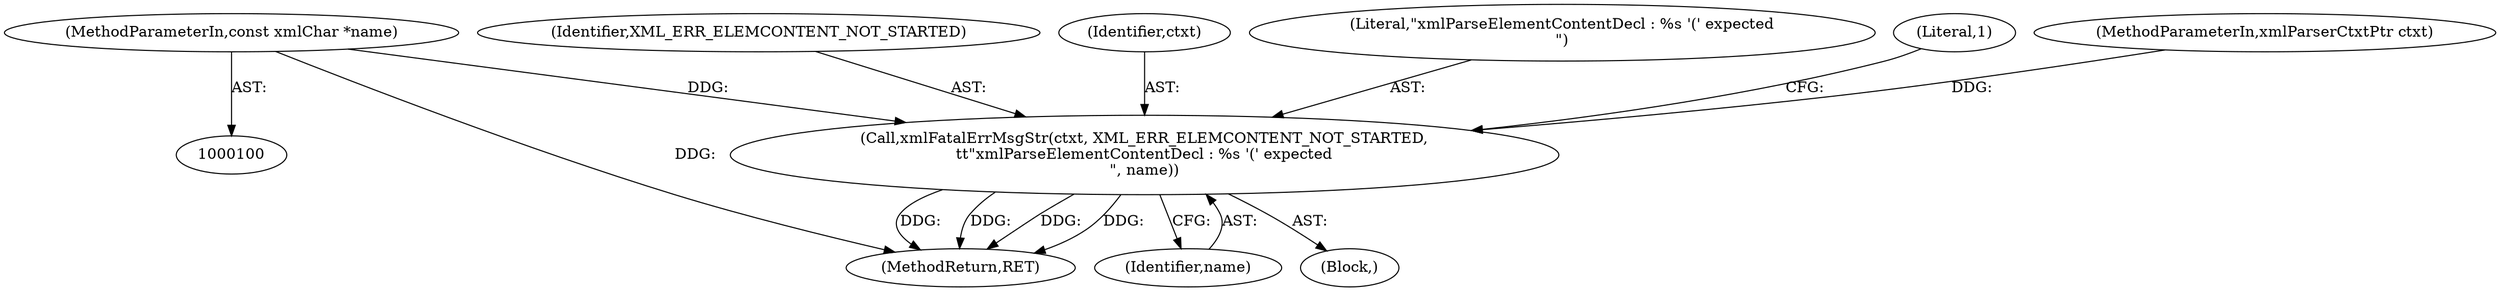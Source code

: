 digraph "0_Chrome_d0947db40187f4708c58e64cbd6013faf9eddeed_15@pointer" {
"1000102" [label="(MethodParameterIn,const xmlChar *name)"];
"1000127" [label="(Call,xmlFatalErrMsgStr(ctxt, XML_ERR_ELEMCONTENT_NOT_STARTED,\n\t\t\"xmlParseElementContentDecl : %s '(' expected\n\", name))"];
"1000129" [label="(Identifier,XML_ERR_ELEMCONTENT_NOT_STARTED)"];
"1000126" [label="(Block,)"];
"1000128" [label="(Identifier,ctxt)"];
"1000184" [label="(MethodReturn,RET)"];
"1000131" [label="(Identifier,name)"];
"1000130" [label="(Literal,\"xmlParseElementContentDecl : %s '(' expected\n\")"];
"1000127" [label="(Call,xmlFatalErrMsgStr(ctxt, XML_ERR_ELEMCONTENT_NOT_STARTED,\n\t\t\"xmlParseElementContentDecl : %s '(' expected\n\", name))"];
"1000134" [label="(Literal,1)"];
"1000101" [label="(MethodParameterIn,xmlParserCtxtPtr ctxt)"];
"1000102" [label="(MethodParameterIn,const xmlChar *name)"];
"1000102" -> "1000100"  [label="AST: "];
"1000102" -> "1000184"  [label="DDG: "];
"1000102" -> "1000127"  [label="DDG: "];
"1000127" -> "1000126"  [label="AST: "];
"1000127" -> "1000131"  [label="CFG: "];
"1000128" -> "1000127"  [label="AST: "];
"1000129" -> "1000127"  [label="AST: "];
"1000130" -> "1000127"  [label="AST: "];
"1000131" -> "1000127"  [label="AST: "];
"1000134" -> "1000127"  [label="CFG: "];
"1000127" -> "1000184"  [label="DDG: "];
"1000127" -> "1000184"  [label="DDG: "];
"1000127" -> "1000184"  [label="DDG: "];
"1000127" -> "1000184"  [label="DDG: "];
"1000101" -> "1000127"  [label="DDG: "];
}
